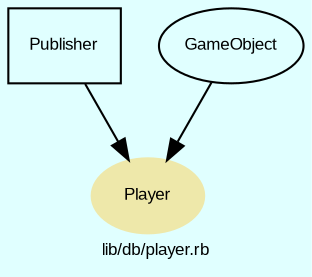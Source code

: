 digraph TopLevel {
    compound = true
    bgcolor = lightcyan1
    fontname = Arial
    fontsize = 8
    label = "lib/db/player.rb"
    node [
        fontname = Arial,
        fontsize = 8,
        color = black
    ]

    Player [
        fontcolor = black,
        URL = "classes/Player.html",
        shape = ellipse,
        color = palegoldenrod,
        style = filled,
        label = "Player"
    ]

    Publisher [
        URL = "classes/Publisher.html",
        shape = box,
        label = "Publisher"
    ]

    Publisher -> Player [

    ]

    GameObject [
        URL = "classes/GameObject.html",
        label = "GameObject"
    ]

    GameObject -> Player [

    ]

}

